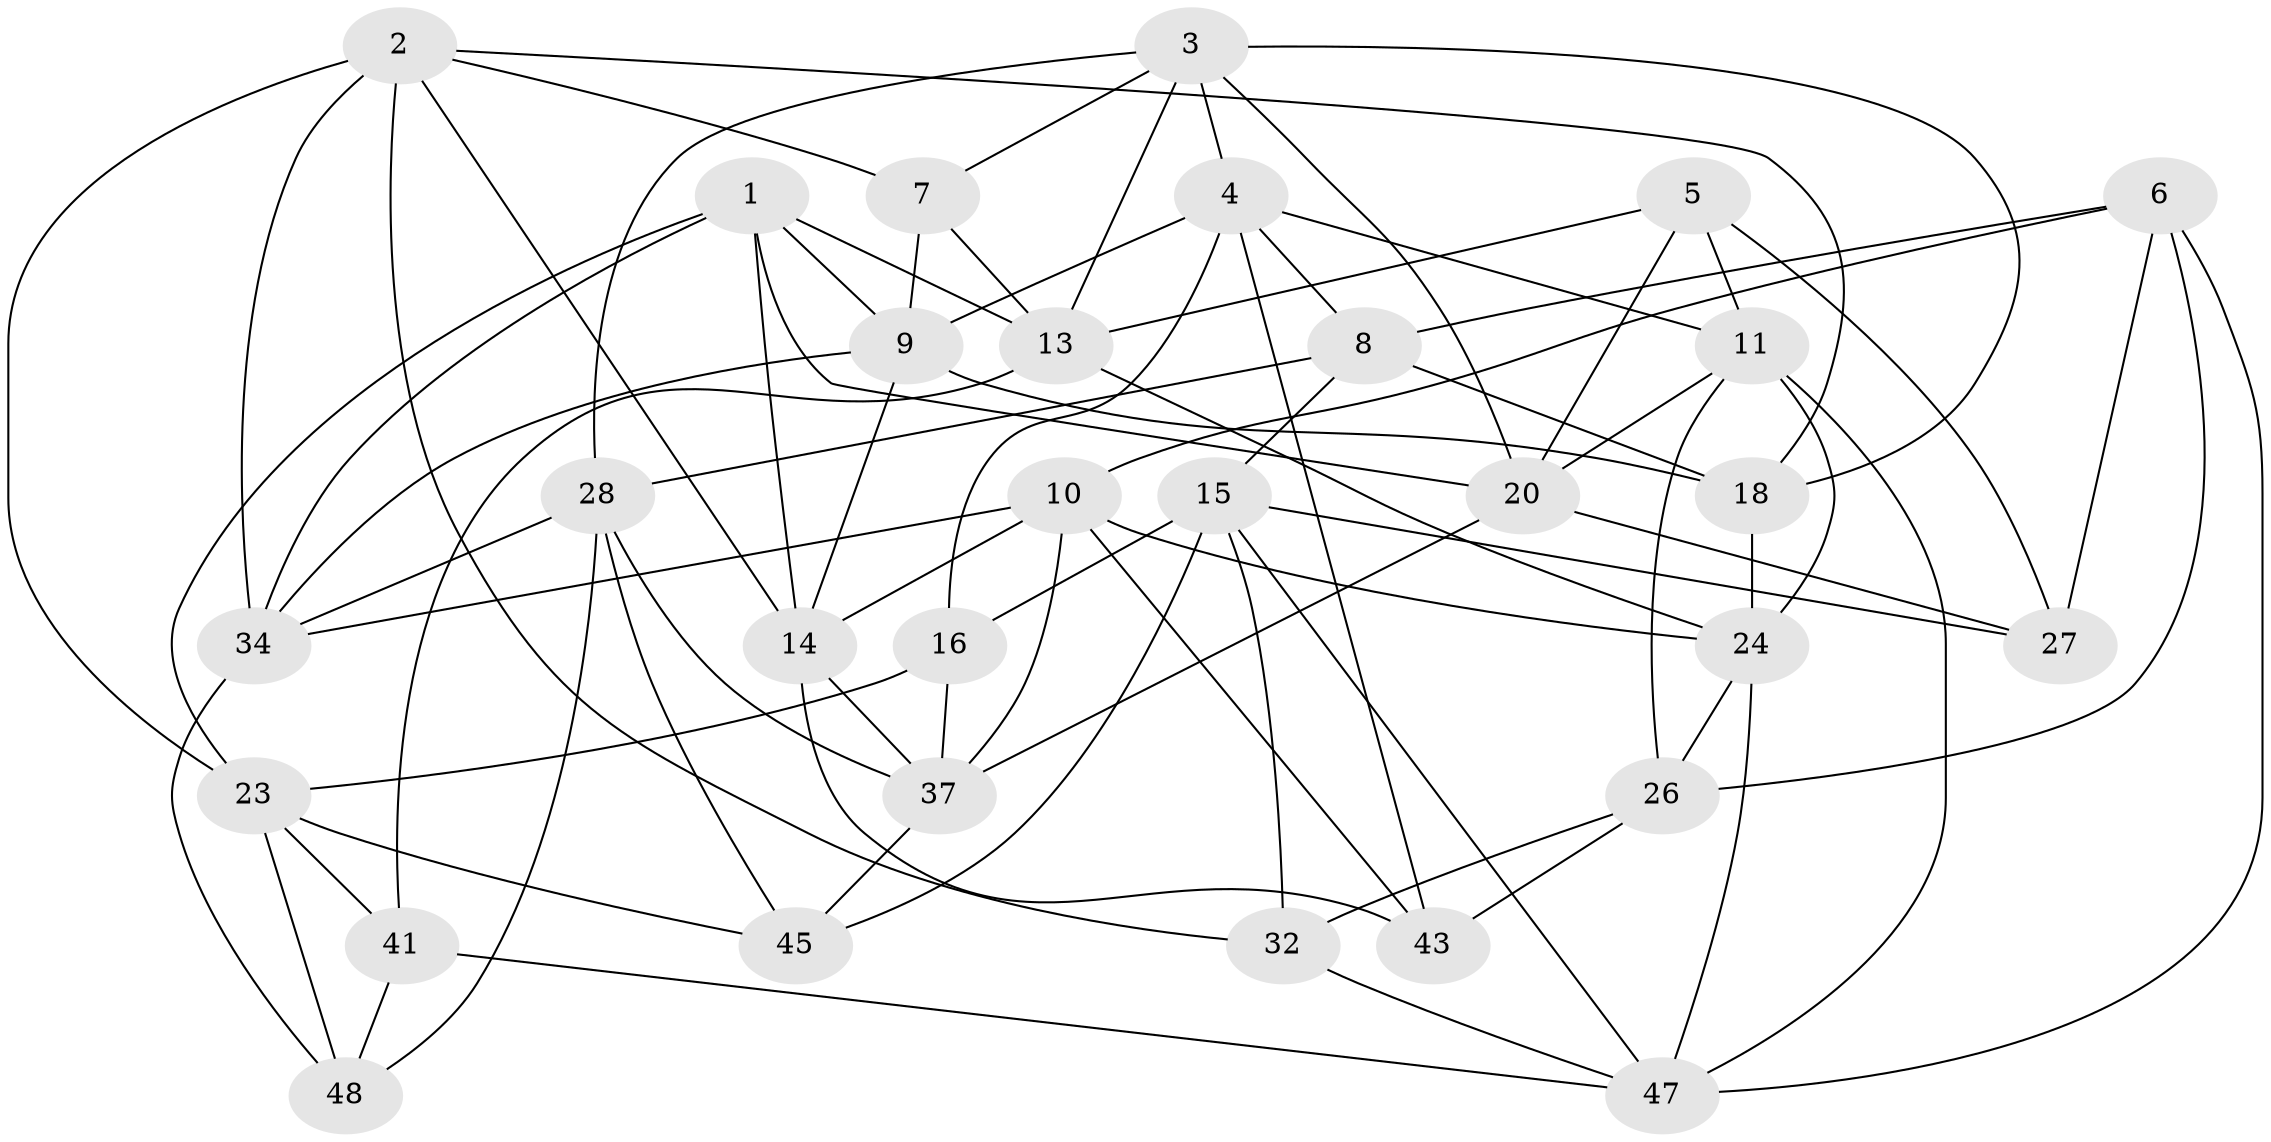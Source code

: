 // original degree distribution, {4: 1.0}
// Generated by graph-tools (version 1.1) at 2025/11/02/27/25 16:11:46]
// undirected, 30 vertices, 79 edges
graph export_dot {
graph [start="1"]
  node [color=gray90,style=filled];
  1 [super="+46"];
  2 [super="+31"];
  3 [super="+25"];
  4 [super="+35"];
  5;
  6 [super="+21"];
  7;
  8 [super="+12"];
  9 [super="+19"];
  10 [super="+17"];
  11 [super="+49"];
  13 [super="+33"];
  14 [super="+39"];
  15 [super="+42"];
  16;
  18 [super="+22"];
  20 [super="+30"];
  23 [super="+44"];
  24 [super="+29"];
  26 [super="+36"];
  27;
  28 [super="+50"];
  32;
  34 [super="+40"];
  37 [super="+38"];
  41;
  43;
  45;
  47 [super="+51"];
  48;
  1 -- 34;
  1 -- 14;
  1 -- 20;
  1 -- 9;
  1 -- 13;
  1 -- 23;
  2 -- 34;
  2 -- 18;
  2 -- 32;
  2 -- 23;
  2 -- 7;
  2 -- 14;
  3 -- 7;
  3 -- 18;
  3 -- 20;
  3 -- 28;
  3 -- 4;
  3 -- 13;
  4 -- 16;
  4 -- 9;
  4 -- 43;
  4 -- 8;
  4 -- 11;
  5 -- 11;
  5 -- 20;
  5 -- 27;
  5 -- 13;
  6 -- 8;
  6 -- 27;
  6 -- 10;
  6 -- 26 [weight=2];
  6 -- 47;
  7 -- 13;
  7 -- 9;
  8 -- 28;
  8 -- 18 [weight=2];
  8 -- 15;
  9 -- 34;
  9 -- 18;
  9 -- 14;
  10 -- 24;
  10 -- 34;
  10 -- 43;
  10 -- 37;
  10 -- 14;
  11 -- 24;
  11 -- 20;
  11 -- 26;
  11 -- 47;
  13 -- 24;
  13 -- 41;
  14 -- 43;
  14 -- 37;
  15 -- 27;
  15 -- 32;
  15 -- 45;
  15 -- 16;
  15 -- 47;
  16 -- 37;
  16 -- 23;
  18 -- 24;
  20 -- 27;
  20 -- 37;
  23 -- 45;
  23 -- 41;
  23 -- 48;
  24 -- 47;
  24 -- 26;
  26 -- 43;
  26 -- 32;
  28 -- 37;
  28 -- 34;
  28 -- 48;
  28 -- 45;
  32 -- 47;
  34 -- 48;
  37 -- 45;
  41 -- 48;
  41 -- 47;
}
